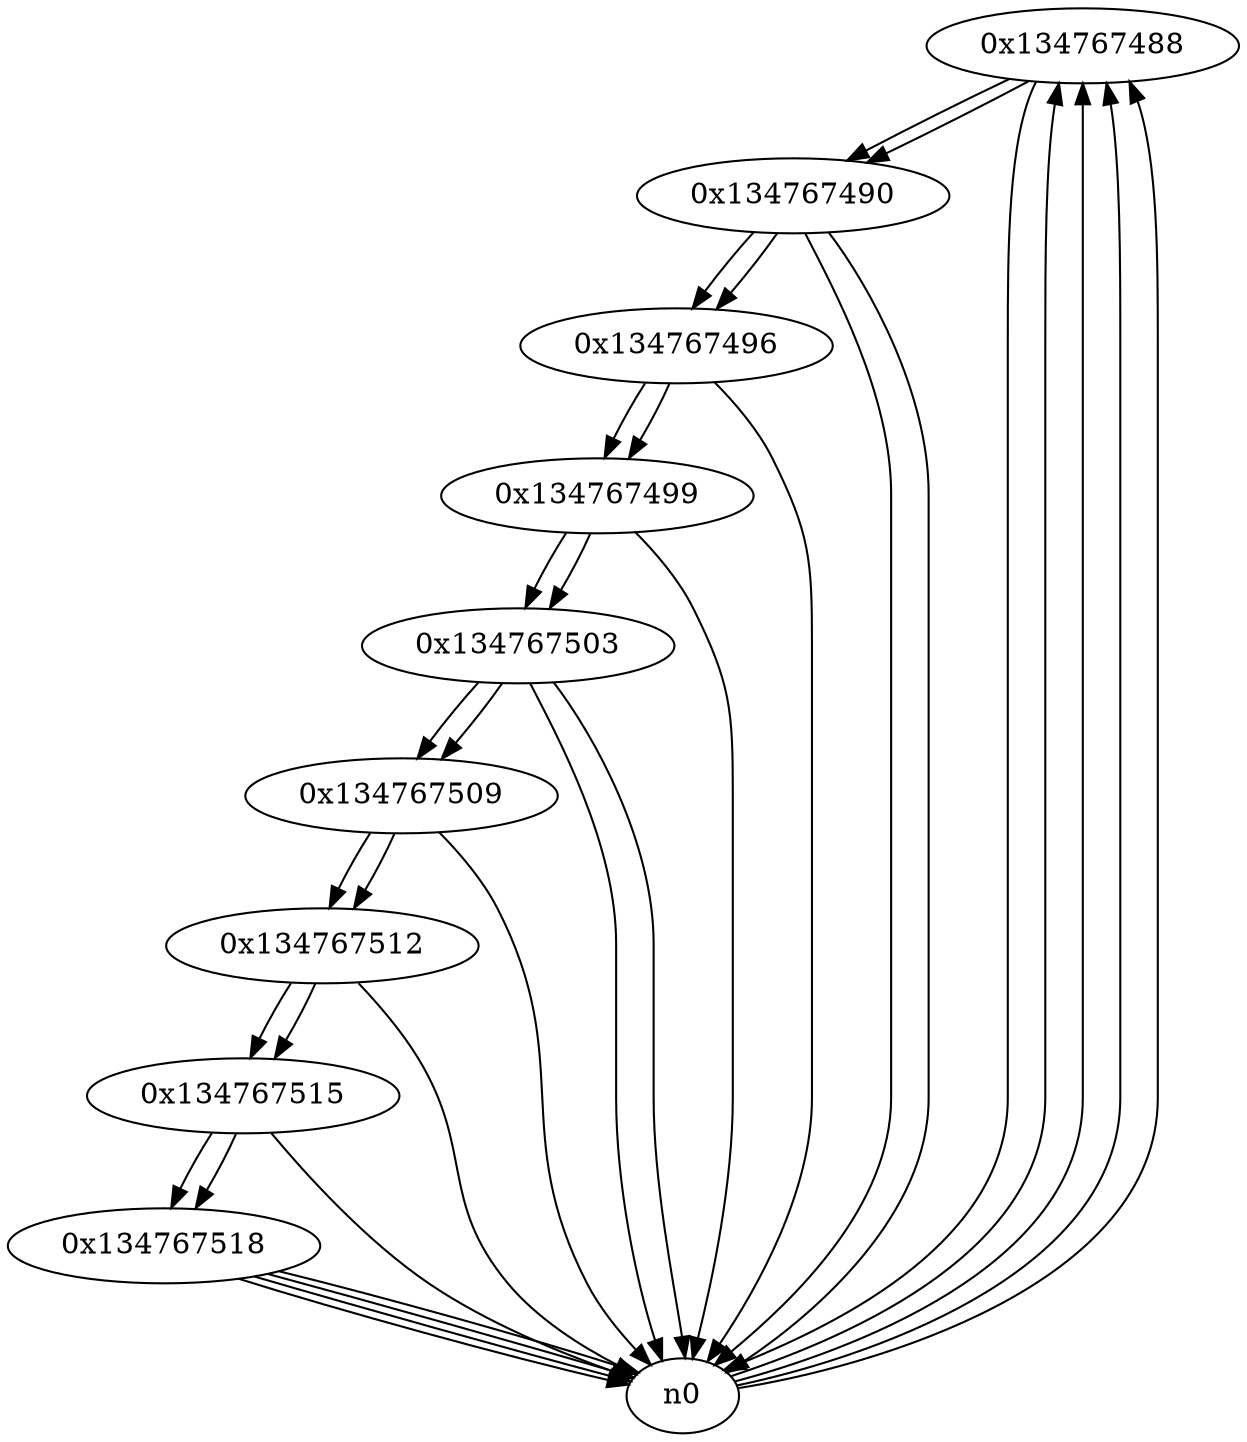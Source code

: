 digraph G{
/* nodes */
  n1 [label="0x134767488"]
  n2 [label="0x134767490"]
  n3 [label="0x134767496"]
  n4 [label="0x134767499"]
  n5 [label="0x134767503"]
  n6 [label="0x134767509"]
  n7 [label="0x134767512"]
  n8 [label="0x134767515"]
  n9 [label="0x134767518"]
/* edges */
n1 -> n2;
n1 -> n0;
n0 -> n1;
n0 -> n1;
n0 -> n1;
n0 -> n1;
n2 -> n3;
n2 -> n0;
n2 -> n0;
n1 -> n2;
n3 -> n4;
n3 -> n0;
n2 -> n3;
n4 -> n5;
n4 -> n0;
n3 -> n4;
n5 -> n6;
n5 -> n0;
n5 -> n0;
n4 -> n5;
n6 -> n7;
n6 -> n0;
n5 -> n6;
n7 -> n8;
n7 -> n0;
n6 -> n7;
n8 -> n9;
n8 -> n0;
n7 -> n8;
n9 -> n0;
n9 -> n0;
n9 -> n0;
n9 -> n0;
n8 -> n9;
}
